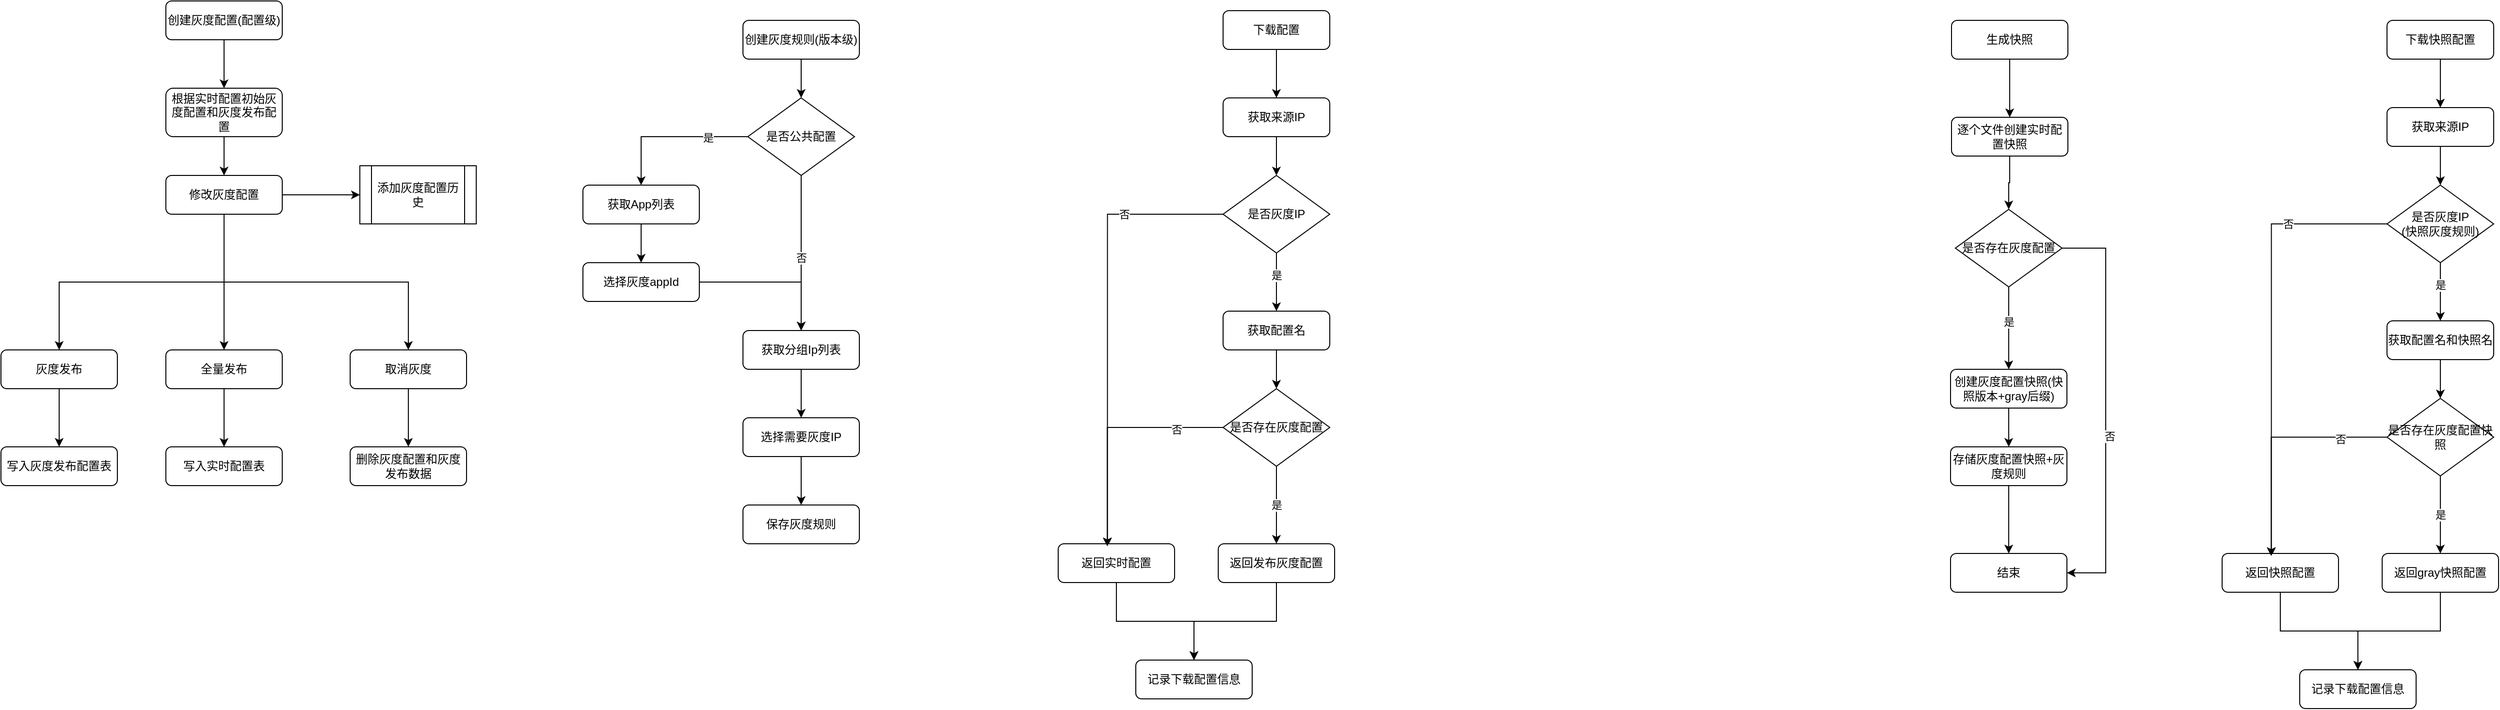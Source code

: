 <mxfile version="18.1.3" type="github">
  <diagram id="YbOj2m_h4Rlv5uN7Jlbm" name="Page-1">
    <mxGraphModel dx="2249" dy="762" grid="1" gridSize="10" guides="1" tooltips="1" connect="1" arrows="1" fold="1" page="1" pageScale="1" pageWidth="827" pageHeight="1169" math="0" shadow="0">
      <root>
        <mxCell id="0" />
        <mxCell id="1" parent="0" />
        <mxCell id="xVNtesGDLxIq_oZXXqDL-6" style="edgeStyle=orthogonalEdgeStyle;rounded=0;orthogonalLoop=1;jettySize=auto;html=1;" parent="1" source="xVNtesGDLxIq_oZXXqDL-1" target="xVNtesGDLxIq_oZXXqDL-3" edge="1">
          <mxGeometry relative="1" as="geometry" />
        </mxCell>
        <mxCell id="xVNtesGDLxIq_oZXXqDL-1" value="创建灰度规则(版本级)" style="rounded=1;whiteSpace=wrap;html=1;" parent="1" vertex="1">
          <mxGeometry x="95" y="40" width="120" height="40" as="geometry" />
        </mxCell>
        <mxCell id="xVNtesGDLxIq_oZXXqDL-15" style="edgeStyle=orthogonalEdgeStyle;rounded=0;orthogonalLoop=1;jettySize=auto;html=1;" parent="1" source="xVNtesGDLxIq_oZXXqDL-2" target="xVNtesGDLxIq_oZXXqDL-13" edge="1">
          <mxGeometry relative="1" as="geometry" />
        </mxCell>
        <mxCell id="xVNtesGDLxIq_oZXXqDL-2" value="获取分组Ip列表" style="rounded=1;whiteSpace=wrap;html=1;" parent="1" vertex="1">
          <mxGeometry x="95" y="360" width="120" height="40" as="geometry" />
        </mxCell>
        <mxCell id="xVNtesGDLxIq_oZXXqDL-4" style="edgeStyle=orthogonalEdgeStyle;rounded=0;orthogonalLoop=1;jettySize=auto;html=1;entryX=0.5;entryY=0;entryDx=0;entryDy=0;" parent="1" source="xVNtesGDLxIq_oZXXqDL-3" target="xVNtesGDLxIq_oZXXqDL-2" edge="1">
          <mxGeometry relative="1" as="geometry" />
        </mxCell>
        <mxCell id="xVNtesGDLxIq_oZXXqDL-5" value="否" style="edgeLabel;html=1;align=center;verticalAlign=middle;resizable=0;points=[];" parent="xVNtesGDLxIq_oZXXqDL-4" vertex="1" connectable="0">
          <mxGeometry x="0.21" y="-2" relative="1" as="geometry">
            <mxPoint x="2" y="-12" as="offset" />
          </mxGeometry>
        </mxCell>
        <mxCell id="xVNtesGDLxIq_oZXXqDL-10" style="edgeStyle=orthogonalEdgeStyle;rounded=0;orthogonalLoop=1;jettySize=auto;html=1;" parent="1" source="xVNtesGDLxIq_oZXXqDL-3" target="xVNtesGDLxIq_oZXXqDL-7" edge="1">
          <mxGeometry relative="1" as="geometry" />
        </mxCell>
        <mxCell id="xVNtesGDLxIq_oZXXqDL-11" value="是" style="edgeLabel;html=1;align=center;verticalAlign=middle;resizable=0;points=[];" parent="xVNtesGDLxIq_oZXXqDL-10" vertex="1" connectable="0">
          <mxGeometry x="-0.49" y="1" relative="1" as="geometry">
            <mxPoint as="offset" />
          </mxGeometry>
        </mxCell>
        <mxCell id="xVNtesGDLxIq_oZXXqDL-3" value="是否公共配置" style="rhombus;whiteSpace=wrap;html=1;" parent="1" vertex="1">
          <mxGeometry x="100" y="120" width="110" height="80" as="geometry" />
        </mxCell>
        <mxCell id="xVNtesGDLxIq_oZXXqDL-9" style="edgeStyle=orthogonalEdgeStyle;rounded=0;orthogonalLoop=1;jettySize=auto;html=1;" parent="1" source="xVNtesGDLxIq_oZXXqDL-7" target="xVNtesGDLxIq_oZXXqDL-8" edge="1">
          <mxGeometry relative="1" as="geometry" />
        </mxCell>
        <mxCell id="xVNtesGDLxIq_oZXXqDL-7" value="获取App列表" style="rounded=1;whiteSpace=wrap;html=1;" parent="1" vertex="1">
          <mxGeometry x="-70" y="210" width="120" height="40" as="geometry" />
        </mxCell>
        <mxCell id="xVNtesGDLxIq_oZXXqDL-12" style="edgeStyle=orthogonalEdgeStyle;rounded=0;orthogonalLoop=1;jettySize=auto;html=1;entryX=0.5;entryY=0;entryDx=0;entryDy=0;" parent="1" source="xVNtesGDLxIq_oZXXqDL-8" target="xVNtesGDLxIq_oZXXqDL-2" edge="1">
          <mxGeometry relative="1" as="geometry" />
        </mxCell>
        <mxCell id="xVNtesGDLxIq_oZXXqDL-8" value="选择灰度appId" style="rounded=1;whiteSpace=wrap;html=1;" parent="1" vertex="1">
          <mxGeometry x="-70" y="290" width="120" height="40" as="geometry" />
        </mxCell>
        <mxCell id="xVNtesGDLxIq_oZXXqDL-54" style="edgeStyle=orthogonalEdgeStyle;rounded=0;orthogonalLoop=1;jettySize=auto;html=1;entryX=0.5;entryY=0;entryDx=0;entryDy=0;" parent="1" source="xVNtesGDLxIq_oZXXqDL-13" target="xVNtesGDLxIq_oZXXqDL-53" edge="1">
          <mxGeometry relative="1" as="geometry" />
        </mxCell>
        <mxCell id="xVNtesGDLxIq_oZXXqDL-13" value="选择需要灰度IP" style="rounded=1;whiteSpace=wrap;html=1;" parent="1" vertex="1">
          <mxGeometry x="95" y="450" width="120" height="40" as="geometry" />
        </mxCell>
        <mxCell id="xVNtesGDLxIq_oZXXqDL-18" style="edgeStyle=orthogonalEdgeStyle;rounded=0;orthogonalLoop=1;jettySize=auto;html=1;entryX=0.5;entryY=0;entryDx=0;entryDy=0;" parent="1" source="xVNtesGDLxIq_oZXXqDL-16" target="xVNtesGDLxIq_oZXXqDL-17" edge="1">
          <mxGeometry relative="1" as="geometry" />
        </mxCell>
        <mxCell id="xVNtesGDLxIq_oZXXqDL-16" value="创建灰度配置(配置级)" style="rounded=1;whiteSpace=wrap;html=1;" parent="1" vertex="1">
          <mxGeometry x="-500" y="20" width="120" height="40" as="geometry" />
        </mxCell>
        <mxCell id="xVNtesGDLxIq_oZXXqDL-21" style="edgeStyle=orthogonalEdgeStyle;rounded=0;orthogonalLoop=1;jettySize=auto;html=1;" parent="1" source="xVNtesGDLxIq_oZXXqDL-17" target="xVNtesGDLxIq_oZXXqDL-20" edge="1">
          <mxGeometry relative="1" as="geometry" />
        </mxCell>
        <mxCell id="xVNtesGDLxIq_oZXXqDL-17" value="根据实时配置初始灰度配置和灰度发布配置" style="rounded=1;whiteSpace=wrap;html=1;" parent="1" vertex="1">
          <mxGeometry x="-500" y="110" width="120" height="50" as="geometry" />
        </mxCell>
        <mxCell id="xVNtesGDLxIq_oZXXqDL-90" style="edgeStyle=orthogonalEdgeStyle;rounded=0;orthogonalLoop=1;jettySize=auto;html=1;entryX=0;entryY=0.5;entryDx=0;entryDy=0;" parent="1" source="xVNtesGDLxIq_oZXXqDL-20" target="xVNtesGDLxIq_oZXXqDL-88" edge="1">
          <mxGeometry relative="1" as="geometry" />
        </mxCell>
        <mxCell id="dYjJuQr_pZlBkOYd_q1R-5" style="edgeStyle=orthogonalEdgeStyle;rounded=0;orthogonalLoop=1;jettySize=auto;html=1;entryX=0.5;entryY=0;entryDx=0;entryDy=0;exitX=0.5;exitY=1;exitDx=0;exitDy=0;" edge="1" parent="1" source="xVNtesGDLxIq_oZXXqDL-20" target="dYjJuQr_pZlBkOYd_q1R-2">
          <mxGeometry relative="1" as="geometry" />
        </mxCell>
        <mxCell id="dYjJuQr_pZlBkOYd_q1R-6" style="edgeStyle=orthogonalEdgeStyle;rounded=0;orthogonalLoop=1;jettySize=auto;html=1;" edge="1" parent="1" source="xVNtesGDLxIq_oZXXqDL-20" target="dYjJuQr_pZlBkOYd_q1R-3">
          <mxGeometry relative="1" as="geometry" />
        </mxCell>
        <mxCell id="dYjJuQr_pZlBkOYd_q1R-7" style="edgeStyle=orthogonalEdgeStyle;rounded=0;orthogonalLoop=1;jettySize=auto;html=1;exitX=0.5;exitY=1;exitDx=0;exitDy=0;" edge="1" parent="1" source="xVNtesGDLxIq_oZXXqDL-20" target="dYjJuQr_pZlBkOYd_q1R-4">
          <mxGeometry relative="1" as="geometry" />
        </mxCell>
        <mxCell id="xVNtesGDLxIq_oZXXqDL-20" value="修改灰度配置" style="rounded=1;whiteSpace=wrap;html=1;" parent="1" vertex="1">
          <mxGeometry x="-500" y="200" width="120" height="40" as="geometry" />
        </mxCell>
        <mxCell id="xVNtesGDLxIq_oZXXqDL-26" style="edgeStyle=orthogonalEdgeStyle;rounded=0;orthogonalLoop=1;jettySize=auto;html=1;entryX=0.5;entryY=0;entryDx=0;entryDy=0;" parent="1" source="xVNtesGDLxIq_oZXXqDL-24" target="xVNtesGDLxIq_oZXXqDL-25" edge="1">
          <mxGeometry relative="1" as="geometry" />
        </mxCell>
        <mxCell id="xVNtesGDLxIq_oZXXqDL-24" value="下载配置" style="rounded=1;whiteSpace=wrap;html=1;" parent="1" vertex="1">
          <mxGeometry x="590" y="30" width="110" height="40" as="geometry" />
        </mxCell>
        <mxCell id="xVNtesGDLxIq_oZXXqDL-28" style="edgeStyle=orthogonalEdgeStyle;rounded=0;orthogonalLoop=1;jettySize=auto;html=1;entryX=0.5;entryY=0;entryDx=0;entryDy=0;" parent="1" source="xVNtesGDLxIq_oZXXqDL-25" target="xVNtesGDLxIq_oZXXqDL-27" edge="1">
          <mxGeometry relative="1" as="geometry" />
        </mxCell>
        <mxCell id="xVNtesGDLxIq_oZXXqDL-25" value="获取来源IP" style="rounded=1;whiteSpace=wrap;html=1;" parent="1" vertex="1">
          <mxGeometry x="590" y="120" width="110" height="40" as="geometry" />
        </mxCell>
        <mxCell id="xVNtesGDLxIq_oZXXqDL-32" style="edgeStyle=orthogonalEdgeStyle;rounded=0;orthogonalLoop=1;jettySize=auto;html=1;entryX=0.423;entryY=0.075;entryDx=0;entryDy=0;entryPerimeter=0;" parent="1" source="xVNtesGDLxIq_oZXXqDL-27" target="xVNtesGDLxIq_oZXXqDL-29" edge="1">
          <mxGeometry relative="1" as="geometry" />
        </mxCell>
        <mxCell id="xVNtesGDLxIq_oZXXqDL-33" value="否" style="edgeLabel;html=1;align=center;verticalAlign=middle;resizable=0;points=[];" parent="xVNtesGDLxIq_oZXXqDL-32" vertex="1" connectable="0">
          <mxGeometry x="-0.556" relative="1" as="geometry">
            <mxPoint as="offset" />
          </mxGeometry>
        </mxCell>
        <mxCell id="xVNtesGDLxIq_oZXXqDL-34" style="edgeStyle=orthogonalEdgeStyle;rounded=0;orthogonalLoop=1;jettySize=auto;html=1;" parent="1" source="xVNtesGDLxIq_oZXXqDL-27" target="xVNtesGDLxIq_oZXXqDL-31" edge="1">
          <mxGeometry relative="1" as="geometry" />
        </mxCell>
        <mxCell id="xVNtesGDLxIq_oZXXqDL-35" value="是" style="edgeLabel;html=1;align=center;verticalAlign=middle;resizable=0;points=[];" parent="xVNtesGDLxIq_oZXXqDL-34" vertex="1" connectable="0">
          <mxGeometry x="-0.258" relative="1" as="geometry">
            <mxPoint as="offset" />
          </mxGeometry>
        </mxCell>
        <mxCell id="xVNtesGDLxIq_oZXXqDL-27" value="是否灰度IP" style="rhombus;whiteSpace=wrap;html=1;" parent="1" vertex="1">
          <mxGeometry x="590" y="200" width="110" height="80" as="geometry" />
        </mxCell>
        <mxCell id="xVNtesGDLxIq_oZXXqDL-47" style="edgeStyle=orthogonalEdgeStyle;rounded=0;orthogonalLoop=1;jettySize=auto;html=1;entryX=0.5;entryY=0;entryDx=0;entryDy=0;" parent="1" source="xVNtesGDLxIq_oZXXqDL-29" target="xVNtesGDLxIq_oZXXqDL-46" edge="1">
          <mxGeometry relative="1" as="geometry" />
        </mxCell>
        <mxCell id="xVNtesGDLxIq_oZXXqDL-29" value="返回实时配置" style="rounded=1;whiteSpace=wrap;html=1;" parent="1" vertex="1">
          <mxGeometry x="420" y="580" width="120" height="40" as="geometry" />
        </mxCell>
        <mxCell id="xVNtesGDLxIq_oZXXqDL-48" style="edgeStyle=orthogonalEdgeStyle;rounded=0;orthogonalLoop=1;jettySize=auto;html=1;" parent="1" source="xVNtesGDLxIq_oZXXqDL-30" target="xVNtesGDLxIq_oZXXqDL-46" edge="1">
          <mxGeometry relative="1" as="geometry" />
        </mxCell>
        <mxCell id="xVNtesGDLxIq_oZXXqDL-30" value="返回发布灰度配置" style="rounded=1;whiteSpace=wrap;html=1;" parent="1" vertex="1">
          <mxGeometry x="585" y="580" width="120" height="40" as="geometry" />
        </mxCell>
        <mxCell id="xVNtesGDLxIq_oZXXqDL-37" style="edgeStyle=orthogonalEdgeStyle;rounded=0;orthogonalLoop=1;jettySize=auto;html=1;" parent="1" source="xVNtesGDLxIq_oZXXqDL-31" target="xVNtesGDLxIq_oZXXqDL-36" edge="1">
          <mxGeometry relative="1" as="geometry" />
        </mxCell>
        <mxCell id="xVNtesGDLxIq_oZXXqDL-31" value="获取配置名" style="rounded=1;whiteSpace=wrap;html=1;" parent="1" vertex="1">
          <mxGeometry x="590" y="340" width="110" height="40" as="geometry" />
        </mxCell>
        <mxCell id="xVNtesGDLxIq_oZXXqDL-38" style="edgeStyle=orthogonalEdgeStyle;rounded=0;orthogonalLoop=1;jettySize=auto;html=1;entryX=0.5;entryY=0;entryDx=0;entryDy=0;" parent="1" source="xVNtesGDLxIq_oZXXqDL-36" target="xVNtesGDLxIq_oZXXqDL-30" edge="1">
          <mxGeometry relative="1" as="geometry" />
        </mxCell>
        <mxCell id="xVNtesGDLxIq_oZXXqDL-41" value="是" style="edgeLabel;html=1;align=center;verticalAlign=middle;resizable=0;points=[];" parent="xVNtesGDLxIq_oZXXqDL-38" vertex="1" connectable="0">
          <mxGeometry x="0.723" relative="1" as="geometry">
            <mxPoint y="-29" as="offset" />
          </mxGeometry>
        </mxCell>
        <mxCell id="xVNtesGDLxIq_oZXXqDL-39" style="edgeStyle=orthogonalEdgeStyle;rounded=0;orthogonalLoop=1;jettySize=auto;html=1;entryX=0.422;entryY=0.065;entryDx=0;entryDy=0;entryPerimeter=0;" parent="1" source="xVNtesGDLxIq_oZXXqDL-36" target="xVNtesGDLxIq_oZXXqDL-29" edge="1">
          <mxGeometry relative="1" as="geometry" />
        </mxCell>
        <mxCell id="xVNtesGDLxIq_oZXXqDL-40" value="否" style="edgeLabel;html=1;align=center;verticalAlign=middle;resizable=0;points=[];" parent="xVNtesGDLxIq_oZXXqDL-39" vertex="1" connectable="0">
          <mxGeometry x="-0.602" y="2" relative="1" as="geometry">
            <mxPoint as="offset" />
          </mxGeometry>
        </mxCell>
        <mxCell id="xVNtesGDLxIq_oZXXqDL-36" value="是否存在灰度配置" style="rhombus;whiteSpace=wrap;html=1;" parent="1" vertex="1">
          <mxGeometry x="590" y="420" width="110" height="80" as="geometry" />
        </mxCell>
        <mxCell id="xVNtesGDLxIq_oZXXqDL-57" style="edgeStyle=orthogonalEdgeStyle;rounded=0;orthogonalLoop=1;jettySize=auto;html=1;entryX=0.5;entryY=0;entryDx=0;entryDy=0;" parent="1" source="xVNtesGDLxIq_oZXXqDL-42" target="xVNtesGDLxIq_oZXXqDL-43" edge="1">
          <mxGeometry relative="1" as="geometry" />
        </mxCell>
        <mxCell id="xVNtesGDLxIq_oZXXqDL-42" value="生成快照" style="rounded=1;whiteSpace=wrap;html=1;" parent="1" vertex="1">
          <mxGeometry x="1341" y="40" width="120" height="40" as="geometry" />
        </mxCell>
        <mxCell id="xVNtesGDLxIq_oZXXqDL-58" style="edgeStyle=orthogonalEdgeStyle;rounded=0;orthogonalLoop=1;jettySize=auto;html=1;entryX=0.5;entryY=0;entryDx=0;entryDy=0;" parent="1" source="xVNtesGDLxIq_oZXXqDL-43" target="xVNtesGDLxIq_oZXXqDL-50" edge="1">
          <mxGeometry relative="1" as="geometry" />
        </mxCell>
        <mxCell id="xVNtesGDLxIq_oZXXqDL-43" value="逐个文件创建实时配置快照" style="rounded=1;whiteSpace=wrap;html=1;" parent="1" vertex="1">
          <mxGeometry x="1341" y="140" width="120" height="40" as="geometry" />
        </mxCell>
        <mxCell id="xVNtesGDLxIq_oZXXqDL-46" value="记录下载配置信息" style="rounded=1;whiteSpace=wrap;html=1;" parent="1" vertex="1">
          <mxGeometry x="500" y="700" width="120" height="40" as="geometry" />
        </mxCell>
        <mxCell id="xVNtesGDLxIq_oZXXqDL-59" style="edgeStyle=orthogonalEdgeStyle;rounded=0;orthogonalLoop=1;jettySize=auto;html=1;" parent="1" source="xVNtesGDLxIq_oZXXqDL-50" target="xVNtesGDLxIq_oZXXqDL-51" edge="1">
          <mxGeometry relative="1" as="geometry" />
        </mxCell>
        <mxCell id="xVNtesGDLxIq_oZXXqDL-64" value="是" style="edgeLabel;html=1;align=center;verticalAlign=middle;resizable=0;points=[];" parent="xVNtesGDLxIq_oZXXqDL-59" vertex="1" connectable="0">
          <mxGeometry x="-0.802" relative="1" as="geometry">
            <mxPoint y="27" as="offset" />
          </mxGeometry>
        </mxCell>
        <mxCell id="xVNtesGDLxIq_oZXXqDL-62" style="edgeStyle=orthogonalEdgeStyle;rounded=0;orthogonalLoop=1;jettySize=auto;html=1;entryX=1;entryY=0.5;entryDx=0;entryDy=0;exitX=1;exitY=0.5;exitDx=0;exitDy=0;" parent="1" source="xVNtesGDLxIq_oZXXqDL-50" target="xVNtesGDLxIq_oZXXqDL-56" edge="1">
          <mxGeometry relative="1" as="geometry">
            <Array as="points">
              <mxPoint x="1500" y="275" />
              <mxPoint x="1500" y="610" />
            </Array>
          </mxGeometry>
        </mxCell>
        <mxCell id="xVNtesGDLxIq_oZXXqDL-63" value="否" style="edgeLabel;html=1;align=center;verticalAlign=middle;resizable=0;points=[];" parent="xVNtesGDLxIq_oZXXqDL-62" vertex="1" connectable="0">
          <mxGeometry x="0.139" y="4" relative="1" as="geometry">
            <mxPoint as="offset" />
          </mxGeometry>
        </mxCell>
        <mxCell id="xVNtesGDLxIq_oZXXqDL-50" value="是否存在灰度配置" style="rhombus;whiteSpace=wrap;html=1;" parent="1" vertex="1">
          <mxGeometry x="1345" y="235" width="110" height="80" as="geometry" />
        </mxCell>
        <mxCell id="xVNtesGDLxIq_oZXXqDL-60" style="edgeStyle=orthogonalEdgeStyle;rounded=0;orthogonalLoop=1;jettySize=auto;html=1;" parent="1" source="xVNtesGDLxIq_oZXXqDL-51" target="xVNtesGDLxIq_oZXXqDL-55" edge="1">
          <mxGeometry relative="1" as="geometry" />
        </mxCell>
        <mxCell id="xVNtesGDLxIq_oZXXqDL-51" value="创建灰度配置快照(快照版本+gray后缀)" style="rounded=1;whiteSpace=wrap;html=1;" parent="1" vertex="1">
          <mxGeometry x="1340" y="400" width="120" height="40" as="geometry" />
        </mxCell>
        <mxCell id="xVNtesGDLxIq_oZXXqDL-53" value="保存灰度规则" style="rounded=1;whiteSpace=wrap;html=1;" parent="1" vertex="1">
          <mxGeometry x="95" y="540" width="120" height="40" as="geometry" />
        </mxCell>
        <mxCell id="xVNtesGDLxIq_oZXXqDL-61" style="edgeStyle=orthogonalEdgeStyle;rounded=0;orthogonalLoop=1;jettySize=auto;html=1;entryX=0.5;entryY=0;entryDx=0;entryDy=0;" parent="1" source="xVNtesGDLxIq_oZXXqDL-55" target="xVNtesGDLxIq_oZXXqDL-56" edge="1">
          <mxGeometry relative="1" as="geometry" />
        </mxCell>
        <mxCell id="xVNtesGDLxIq_oZXXqDL-55" value="存储灰度配置快照+灰度规则" style="rounded=1;whiteSpace=wrap;html=1;" parent="1" vertex="1">
          <mxGeometry x="1340" y="480" width="120" height="40" as="geometry" />
        </mxCell>
        <mxCell id="xVNtesGDLxIq_oZXXqDL-56" value="结束" style="rounded=1;whiteSpace=wrap;html=1;" parent="1" vertex="1">
          <mxGeometry x="1340" y="590" width="120" height="40" as="geometry" />
        </mxCell>
        <mxCell id="xVNtesGDLxIq_oZXXqDL-65" style="edgeStyle=orthogonalEdgeStyle;rounded=0;orthogonalLoop=1;jettySize=auto;html=1;entryX=0.5;entryY=0;entryDx=0;entryDy=0;" parent="1" source="xVNtesGDLxIq_oZXXqDL-66" target="xVNtesGDLxIq_oZXXqDL-68" edge="1">
          <mxGeometry relative="1" as="geometry" />
        </mxCell>
        <mxCell id="xVNtesGDLxIq_oZXXqDL-66" value="下载快照配置" style="rounded=1;whiteSpace=wrap;html=1;" parent="1" vertex="1">
          <mxGeometry x="1790" y="40" width="110" height="40" as="geometry" />
        </mxCell>
        <mxCell id="xVNtesGDLxIq_oZXXqDL-67" style="edgeStyle=orthogonalEdgeStyle;rounded=0;orthogonalLoop=1;jettySize=auto;html=1;entryX=0.5;entryY=0;entryDx=0;entryDy=0;" parent="1" source="xVNtesGDLxIq_oZXXqDL-68" target="xVNtesGDLxIq_oZXXqDL-73" edge="1">
          <mxGeometry relative="1" as="geometry" />
        </mxCell>
        <mxCell id="xVNtesGDLxIq_oZXXqDL-68" value="获取来源IP" style="rounded=1;whiteSpace=wrap;html=1;" parent="1" vertex="1">
          <mxGeometry x="1790" y="130" width="110" height="40" as="geometry" />
        </mxCell>
        <mxCell id="xVNtesGDLxIq_oZXXqDL-69" style="edgeStyle=orthogonalEdgeStyle;rounded=0;orthogonalLoop=1;jettySize=auto;html=1;entryX=0.423;entryY=0.075;entryDx=0;entryDy=0;entryPerimeter=0;" parent="1" source="xVNtesGDLxIq_oZXXqDL-73" target="xVNtesGDLxIq_oZXXqDL-75" edge="1">
          <mxGeometry relative="1" as="geometry" />
        </mxCell>
        <mxCell id="xVNtesGDLxIq_oZXXqDL-70" value="否" style="edgeLabel;html=1;align=center;verticalAlign=middle;resizable=0;points=[];" parent="xVNtesGDLxIq_oZXXqDL-69" vertex="1" connectable="0">
          <mxGeometry x="-0.556" relative="1" as="geometry">
            <mxPoint as="offset" />
          </mxGeometry>
        </mxCell>
        <mxCell id="xVNtesGDLxIq_oZXXqDL-71" style="edgeStyle=orthogonalEdgeStyle;rounded=0;orthogonalLoop=1;jettySize=auto;html=1;" parent="1" source="xVNtesGDLxIq_oZXXqDL-73" target="xVNtesGDLxIq_oZXXqDL-79" edge="1">
          <mxGeometry relative="1" as="geometry" />
        </mxCell>
        <mxCell id="xVNtesGDLxIq_oZXXqDL-72" value="是" style="edgeLabel;html=1;align=center;verticalAlign=middle;resizable=0;points=[];" parent="xVNtesGDLxIq_oZXXqDL-71" vertex="1" connectable="0">
          <mxGeometry x="-0.258" relative="1" as="geometry">
            <mxPoint as="offset" />
          </mxGeometry>
        </mxCell>
        <mxCell id="xVNtesGDLxIq_oZXXqDL-73" value="是否灰度IP&lt;br&gt;(快照灰度规则)" style="rhombus;whiteSpace=wrap;html=1;" parent="1" vertex="1">
          <mxGeometry x="1790" y="210" width="110" height="80" as="geometry" />
        </mxCell>
        <mxCell id="xVNtesGDLxIq_oZXXqDL-74" style="edgeStyle=orthogonalEdgeStyle;rounded=0;orthogonalLoop=1;jettySize=auto;html=1;entryX=0.5;entryY=0;entryDx=0;entryDy=0;" parent="1" source="xVNtesGDLxIq_oZXXqDL-75" target="xVNtesGDLxIq_oZXXqDL-85" edge="1">
          <mxGeometry relative="1" as="geometry" />
        </mxCell>
        <mxCell id="xVNtesGDLxIq_oZXXqDL-75" value="返回快照配置" style="rounded=1;whiteSpace=wrap;html=1;" parent="1" vertex="1">
          <mxGeometry x="1620" y="590" width="120" height="40" as="geometry" />
        </mxCell>
        <mxCell id="xVNtesGDLxIq_oZXXqDL-76" style="edgeStyle=orthogonalEdgeStyle;rounded=0;orthogonalLoop=1;jettySize=auto;html=1;" parent="1" source="xVNtesGDLxIq_oZXXqDL-77" target="xVNtesGDLxIq_oZXXqDL-85" edge="1">
          <mxGeometry relative="1" as="geometry" />
        </mxCell>
        <mxCell id="xVNtesGDLxIq_oZXXqDL-77" value="返回gray快照配置" style="rounded=1;whiteSpace=wrap;html=1;" parent="1" vertex="1">
          <mxGeometry x="1785" y="590" width="120" height="40" as="geometry" />
        </mxCell>
        <mxCell id="xVNtesGDLxIq_oZXXqDL-78" style="edgeStyle=orthogonalEdgeStyle;rounded=0;orthogonalLoop=1;jettySize=auto;html=1;" parent="1" source="xVNtesGDLxIq_oZXXqDL-79" target="xVNtesGDLxIq_oZXXqDL-84" edge="1">
          <mxGeometry relative="1" as="geometry" />
        </mxCell>
        <mxCell id="xVNtesGDLxIq_oZXXqDL-79" value="获取配置名和快照名" style="rounded=1;whiteSpace=wrap;html=1;" parent="1" vertex="1">
          <mxGeometry x="1790" y="350" width="110" height="40" as="geometry" />
        </mxCell>
        <mxCell id="xVNtesGDLxIq_oZXXqDL-80" style="edgeStyle=orthogonalEdgeStyle;rounded=0;orthogonalLoop=1;jettySize=auto;html=1;entryX=0.5;entryY=0;entryDx=0;entryDy=0;" parent="1" source="xVNtesGDLxIq_oZXXqDL-84" target="xVNtesGDLxIq_oZXXqDL-77" edge="1">
          <mxGeometry relative="1" as="geometry" />
        </mxCell>
        <mxCell id="xVNtesGDLxIq_oZXXqDL-81" value="是" style="edgeLabel;html=1;align=center;verticalAlign=middle;resizable=0;points=[];" parent="xVNtesGDLxIq_oZXXqDL-80" vertex="1" connectable="0">
          <mxGeometry x="0.723" relative="1" as="geometry">
            <mxPoint y="-29" as="offset" />
          </mxGeometry>
        </mxCell>
        <mxCell id="xVNtesGDLxIq_oZXXqDL-82" style="edgeStyle=orthogonalEdgeStyle;rounded=0;orthogonalLoop=1;jettySize=auto;html=1;entryX=0.422;entryY=0.065;entryDx=0;entryDy=0;entryPerimeter=0;" parent="1" source="xVNtesGDLxIq_oZXXqDL-84" target="xVNtesGDLxIq_oZXXqDL-75" edge="1">
          <mxGeometry relative="1" as="geometry" />
        </mxCell>
        <mxCell id="xVNtesGDLxIq_oZXXqDL-83" value="否" style="edgeLabel;html=1;align=center;verticalAlign=middle;resizable=0;points=[];" parent="xVNtesGDLxIq_oZXXqDL-82" vertex="1" connectable="0">
          <mxGeometry x="-0.602" y="2" relative="1" as="geometry">
            <mxPoint as="offset" />
          </mxGeometry>
        </mxCell>
        <mxCell id="xVNtesGDLxIq_oZXXqDL-84" value="是否存在灰度配置快照" style="rhombus;whiteSpace=wrap;html=1;" parent="1" vertex="1">
          <mxGeometry x="1790" y="430" width="110" height="80" as="geometry" />
        </mxCell>
        <mxCell id="xVNtesGDLxIq_oZXXqDL-85" value="记录下载配置信息" style="rounded=1;whiteSpace=wrap;html=1;" parent="1" vertex="1">
          <mxGeometry x="1700" y="710" width="120" height="40" as="geometry" />
        </mxCell>
        <mxCell id="xVNtesGDLxIq_oZXXqDL-88" value="添加灰度配置历史" style="shape=process;whiteSpace=wrap;html=1;backgroundOutline=1;" parent="1" vertex="1">
          <mxGeometry x="-300" y="190" width="120" height="60" as="geometry" />
        </mxCell>
        <mxCell id="dYjJuQr_pZlBkOYd_q1R-10" style="edgeStyle=orthogonalEdgeStyle;rounded=0;orthogonalLoop=1;jettySize=auto;html=1;" edge="1" parent="1" source="dYjJuQr_pZlBkOYd_q1R-2" target="dYjJuQr_pZlBkOYd_q1R-9">
          <mxGeometry relative="1" as="geometry" />
        </mxCell>
        <mxCell id="dYjJuQr_pZlBkOYd_q1R-2" value="灰度发布" style="rounded=1;whiteSpace=wrap;html=1;" vertex="1" parent="1">
          <mxGeometry x="-670" y="380" width="120" height="40" as="geometry" />
        </mxCell>
        <mxCell id="dYjJuQr_pZlBkOYd_q1R-12" style="edgeStyle=orthogonalEdgeStyle;rounded=0;orthogonalLoop=1;jettySize=auto;html=1;" edge="1" parent="1" source="dYjJuQr_pZlBkOYd_q1R-3" target="dYjJuQr_pZlBkOYd_q1R-11">
          <mxGeometry relative="1" as="geometry" />
        </mxCell>
        <mxCell id="dYjJuQr_pZlBkOYd_q1R-3" value="全量发布" style="rounded=1;whiteSpace=wrap;html=1;" vertex="1" parent="1">
          <mxGeometry x="-500" y="380" width="120" height="40" as="geometry" />
        </mxCell>
        <mxCell id="dYjJuQr_pZlBkOYd_q1R-14" style="edgeStyle=orthogonalEdgeStyle;rounded=0;orthogonalLoop=1;jettySize=auto;html=1;entryX=0.5;entryY=0;entryDx=0;entryDy=0;" edge="1" parent="1" source="dYjJuQr_pZlBkOYd_q1R-4" target="dYjJuQr_pZlBkOYd_q1R-13">
          <mxGeometry relative="1" as="geometry" />
        </mxCell>
        <mxCell id="dYjJuQr_pZlBkOYd_q1R-4" value="取消灰度" style="rounded=1;whiteSpace=wrap;html=1;" vertex="1" parent="1">
          <mxGeometry x="-310" y="380" width="120" height="40" as="geometry" />
        </mxCell>
        <mxCell id="dYjJuQr_pZlBkOYd_q1R-9" value="写入灰度发布配置表" style="rounded=1;whiteSpace=wrap;html=1;" vertex="1" parent="1">
          <mxGeometry x="-670" y="480" width="120" height="40" as="geometry" />
        </mxCell>
        <mxCell id="dYjJuQr_pZlBkOYd_q1R-11" value="写入实时配置表" style="rounded=1;whiteSpace=wrap;html=1;" vertex="1" parent="1">
          <mxGeometry x="-500" y="480" width="120" height="40" as="geometry" />
        </mxCell>
        <mxCell id="dYjJuQr_pZlBkOYd_q1R-13" value="删除灰度配置和灰度发布数据" style="rounded=1;whiteSpace=wrap;html=1;" vertex="1" parent="1">
          <mxGeometry x="-310" y="480" width="120" height="40" as="geometry" />
        </mxCell>
      </root>
    </mxGraphModel>
  </diagram>
</mxfile>
